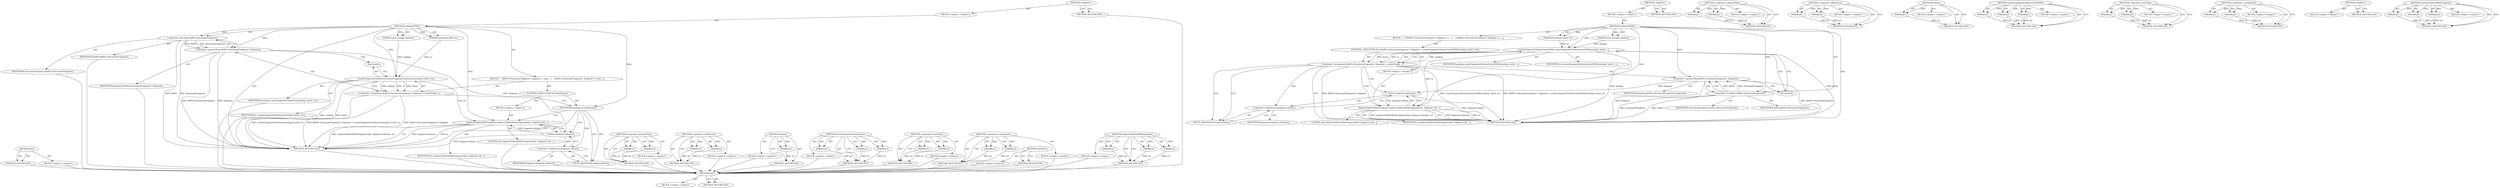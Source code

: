 digraph "replaceChildrenWithFragment" {
vulnerable_72 [label=<(METHOD,host)>];
vulnerable_73 [label=<(BLOCK,&lt;empty&gt;,&lt;empty&gt;)>];
vulnerable_74 [label=<(METHOD_RETURN,ANY)>];
vulnerable_6 [label=<(METHOD,&lt;global&gt;)<SUB>1</SUB>>];
vulnerable_7 [label=<(BLOCK,&lt;empty&gt;,&lt;empty&gt;)<SUB>1</SUB>>];
vulnerable_8 [label=<(METHOD,setInnerHTML)<SUB>1</SUB>>];
vulnerable_9 [label=<(PARAM,const String&amp; markup)<SUB>1</SUB>>];
vulnerable_10 [label=<(PARAM,ExceptionCode&amp; ec)<SUB>1</SUB>>];
vulnerable_11 [label=<(BLOCK,{
    RefPtr&lt;DocumentFragment&gt; fragment = creat...,{
    RefPtr&lt;DocumentFragment&gt; fragment = creat...)<SUB>2</SUB>>];
vulnerable_12 [label=<(&lt;operator&gt;.assignment,RefPtr&lt;DocumentFragment&gt; fragment = createFragm...)<SUB>3</SUB>>];
vulnerable_13 [label=<(&lt;operator&gt;.greaterThan,RefPtr&lt;DocumentFragment&gt; fragment)<SUB>3</SUB>>];
vulnerable_14 [label=<(&lt;operator&gt;.lessThan,RefPtr&lt;DocumentFragment)<SUB>3</SUB>>];
vulnerable_15 [label=<(IDENTIFIER,RefPtr,RefPtr&lt;DocumentFragment)<SUB>3</SUB>>];
vulnerable_16 [label=<(IDENTIFIER,DocumentFragment,RefPtr&lt;DocumentFragment)<SUB>3</SUB>>];
vulnerable_17 [label=<(IDENTIFIER,fragment,RefPtr&lt;DocumentFragment&gt; fragment)<SUB>3</SUB>>];
vulnerable_18 [label=<(createFragmentFromSource,createFragmentFromSource(markup, host(), ec))<SUB>3</SUB>>];
vulnerable_19 [label=<(IDENTIFIER,markup,createFragmentFromSource(markup, host(), ec))<SUB>3</SUB>>];
vulnerable_20 [label=<(host,host())<SUB>3</SUB>>];
vulnerable_21 [label=<(IDENTIFIER,ec,createFragmentFromSource(markup, host(), ec))<SUB>3</SUB>>];
vulnerable_22 [label=<(CONTROL_STRUCTURE,IF,if (fragment))<SUB>4</SUB>>];
vulnerable_23 [label=<(IDENTIFIER,fragment,if (fragment))<SUB>4</SUB>>];
vulnerable_24 [label=<(BLOCK,&lt;empty&gt;,&lt;empty&gt;)<SUB>5</SUB>>];
vulnerable_25 [label=<(replaceChildrenWithFragment,replaceChildrenWithFragment(this, fragment.rele...)<SUB>5</SUB>>];
vulnerable_26 [label=<(LITERAL,this,replaceChildrenWithFragment(this, fragment.rele...)<SUB>5</SUB>>];
vulnerable_27 [label=<(release,fragment.release())<SUB>5</SUB>>];
vulnerable_28 [label=<(&lt;operator&gt;.fieldAccess,fragment.release)<SUB>5</SUB>>];
vulnerable_29 [label=<(IDENTIFIER,fragment,fragment.release())<SUB>5</SUB>>];
vulnerable_30 [label=<(FIELD_IDENTIFIER,release,release)<SUB>5</SUB>>];
vulnerable_31 [label=<(IDENTIFIER,ec,replaceChildrenWithFragment(this, fragment.rele...)<SUB>5</SUB>>];
vulnerable_32 [label=<(METHOD_RETURN,void)<SUB>1</SUB>>];
vulnerable_34 [label=<(METHOD_RETURN,ANY)<SUB>1</SUB>>];
vulnerable_56 [label=<(METHOD,&lt;operator&gt;.greaterThan)>];
vulnerable_57 [label=<(PARAM,p1)>];
vulnerable_58 [label=<(PARAM,p2)>];
vulnerable_59 [label=<(BLOCK,&lt;empty&gt;,&lt;empty&gt;)>];
vulnerable_60 [label=<(METHOD_RETURN,ANY)>];
vulnerable_85 [label=<(METHOD,&lt;operator&gt;.fieldAccess)>];
vulnerable_86 [label=<(PARAM,p1)>];
vulnerable_87 [label=<(PARAM,p2)>];
vulnerable_88 [label=<(BLOCK,&lt;empty&gt;,&lt;empty&gt;)>];
vulnerable_89 [label=<(METHOD_RETURN,ANY)>];
vulnerable_81 [label=<(METHOD,release)>];
vulnerable_82 [label=<(PARAM,p1)>];
vulnerable_83 [label=<(BLOCK,&lt;empty&gt;,&lt;empty&gt;)>];
vulnerable_84 [label=<(METHOD_RETURN,ANY)>];
vulnerable_66 [label=<(METHOD,createFragmentFromSource)>];
vulnerable_67 [label=<(PARAM,p1)>];
vulnerable_68 [label=<(PARAM,p2)>];
vulnerable_69 [label=<(PARAM,p3)>];
vulnerable_70 [label=<(BLOCK,&lt;empty&gt;,&lt;empty&gt;)>];
vulnerable_71 [label=<(METHOD_RETURN,ANY)>];
vulnerable_61 [label=<(METHOD,&lt;operator&gt;.lessThan)>];
vulnerable_62 [label=<(PARAM,p1)>];
vulnerable_63 [label=<(PARAM,p2)>];
vulnerable_64 [label=<(BLOCK,&lt;empty&gt;,&lt;empty&gt;)>];
vulnerable_65 [label=<(METHOD_RETURN,ANY)>];
vulnerable_51 [label=<(METHOD,&lt;operator&gt;.assignment)>];
vulnerable_52 [label=<(PARAM,p1)>];
vulnerable_53 [label=<(PARAM,p2)>];
vulnerable_54 [label=<(BLOCK,&lt;empty&gt;,&lt;empty&gt;)>];
vulnerable_55 [label=<(METHOD_RETURN,ANY)>];
vulnerable_45 [label=<(METHOD,&lt;global&gt;)<SUB>1</SUB>>];
vulnerable_46 [label=<(BLOCK,&lt;empty&gt;,&lt;empty&gt;)>];
vulnerable_47 [label=<(METHOD_RETURN,ANY)>];
vulnerable_75 [label=<(METHOD,replaceChildrenWithFragment)>];
vulnerable_76 [label=<(PARAM,p1)>];
vulnerable_77 [label=<(PARAM,p2)>];
vulnerable_78 [label=<(PARAM,p3)>];
vulnerable_79 [label=<(BLOCK,&lt;empty&gt;,&lt;empty&gt;)>];
vulnerable_80 [label=<(METHOD_RETURN,ANY)>];
fixed_71 [label=<(METHOD,host)>];
fixed_72 [label=<(BLOCK,&lt;empty&gt;,&lt;empty&gt;)>];
fixed_73 [label=<(METHOD_RETURN,ANY)>];
fixed_6 [label=<(METHOD,&lt;global&gt;)<SUB>1</SUB>>];
fixed_7 [label=<(BLOCK,&lt;empty&gt;,&lt;empty&gt;)<SUB>1</SUB>>];
fixed_8 [label=<(METHOD,setInnerHTML)<SUB>1</SUB>>];
fixed_9 [label=<(PARAM,const String&amp; markup)<SUB>1</SUB>>];
fixed_10 [label=<(PARAM,ExceptionCode&amp; ec)<SUB>1</SUB>>];
fixed_11 [label=<(BLOCK,{
    if (RefPtr&lt;DocumentFragment&gt; fragment = c...,{
    if (RefPtr&lt;DocumentFragment&gt; fragment = c...)<SUB>2</SUB>>];
fixed_12 [label=<(CONTROL_STRUCTURE,IF,if (RefPtr&lt;DocumentFragment&gt; fragment = createFragmentForInnerOuterHTML(markup, host(), ec)))<SUB>3</SUB>>];
fixed_13 [label=<(&lt;operator&gt;.assignment,RefPtr&lt;DocumentFragment&gt; fragment = createFragm...)<SUB>3</SUB>>];
fixed_14 [label=<(&lt;operator&gt;.greaterThan,RefPtr&lt;DocumentFragment&gt; fragment)<SUB>3</SUB>>];
fixed_15 [label=<(&lt;operator&gt;.lessThan,RefPtr&lt;DocumentFragment)<SUB>3</SUB>>];
fixed_16 [label=<(IDENTIFIER,RefPtr,RefPtr&lt;DocumentFragment)<SUB>3</SUB>>];
fixed_17 [label=<(IDENTIFIER,DocumentFragment,RefPtr&lt;DocumentFragment)<SUB>3</SUB>>];
fixed_18 [label=<(IDENTIFIER,fragment,RefPtr&lt;DocumentFragment&gt; fragment)<SUB>3</SUB>>];
fixed_19 [label=<(createFragmentForInnerOuterHTML,createFragmentForInnerOuterHTML(markup, host(),...)<SUB>3</SUB>>];
fixed_20 [label=<(IDENTIFIER,markup,createFragmentForInnerOuterHTML(markup, host(),...)<SUB>3</SUB>>];
fixed_21 [label=<(host,host())<SUB>3</SUB>>];
fixed_22 [label=<(IDENTIFIER,ec,createFragmentForInnerOuterHTML(markup, host(),...)<SUB>3</SUB>>];
fixed_23 [label=<(BLOCK,&lt;empty&gt;,&lt;empty&gt;)<SUB>4</SUB>>];
fixed_24 [label=<(replaceChildrenWithFragment,replaceChildrenWithFragment(this, fragment.rele...)<SUB>4</SUB>>];
fixed_25 [label=<(LITERAL,this,replaceChildrenWithFragment(this, fragment.rele...)<SUB>4</SUB>>];
fixed_26 [label=<(release,fragment.release())<SUB>4</SUB>>];
fixed_27 [label=<(&lt;operator&gt;.fieldAccess,fragment.release)<SUB>4</SUB>>];
fixed_28 [label=<(IDENTIFIER,fragment,fragment.release())<SUB>4</SUB>>];
fixed_29 [label=<(FIELD_IDENTIFIER,release,release)<SUB>4</SUB>>];
fixed_30 [label=<(IDENTIFIER,ec,replaceChildrenWithFragment(this, fragment.rele...)<SUB>4</SUB>>];
fixed_31 [label=<(METHOD_RETURN,void)<SUB>1</SUB>>];
fixed_33 [label=<(METHOD_RETURN,ANY)<SUB>1</SUB>>];
fixed_55 [label=<(METHOD,&lt;operator&gt;.greaterThan)>];
fixed_56 [label=<(PARAM,p1)>];
fixed_57 [label=<(PARAM,p2)>];
fixed_58 [label=<(BLOCK,&lt;empty&gt;,&lt;empty&gt;)>];
fixed_59 [label=<(METHOD_RETURN,ANY)>];
fixed_84 [label=<(METHOD,&lt;operator&gt;.fieldAccess)>];
fixed_85 [label=<(PARAM,p1)>];
fixed_86 [label=<(PARAM,p2)>];
fixed_87 [label=<(BLOCK,&lt;empty&gt;,&lt;empty&gt;)>];
fixed_88 [label=<(METHOD_RETURN,ANY)>];
fixed_80 [label=<(METHOD,release)>];
fixed_81 [label=<(PARAM,p1)>];
fixed_82 [label=<(BLOCK,&lt;empty&gt;,&lt;empty&gt;)>];
fixed_83 [label=<(METHOD_RETURN,ANY)>];
fixed_65 [label=<(METHOD,createFragmentForInnerOuterHTML)>];
fixed_66 [label=<(PARAM,p1)>];
fixed_67 [label=<(PARAM,p2)>];
fixed_68 [label=<(PARAM,p3)>];
fixed_69 [label=<(BLOCK,&lt;empty&gt;,&lt;empty&gt;)>];
fixed_70 [label=<(METHOD_RETURN,ANY)>];
fixed_60 [label=<(METHOD,&lt;operator&gt;.lessThan)>];
fixed_61 [label=<(PARAM,p1)>];
fixed_62 [label=<(PARAM,p2)>];
fixed_63 [label=<(BLOCK,&lt;empty&gt;,&lt;empty&gt;)>];
fixed_64 [label=<(METHOD_RETURN,ANY)>];
fixed_50 [label=<(METHOD,&lt;operator&gt;.assignment)>];
fixed_51 [label=<(PARAM,p1)>];
fixed_52 [label=<(PARAM,p2)>];
fixed_53 [label=<(BLOCK,&lt;empty&gt;,&lt;empty&gt;)>];
fixed_54 [label=<(METHOD_RETURN,ANY)>];
fixed_44 [label=<(METHOD,&lt;global&gt;)<SUB>1</SUB>>];
fixed_45 [label=<(BLOCK,&lt;empty&gt;,&lt;empty&gt;)>];
fixed_46 [label=<(METHOD_RETURN,ANY)>];
fixed_74 [label=<(METHOD,replaceChildrenWithFragment)>];
fixed_75 [label=<(PARAM,p1)>];
fixed_76 [label=<(PARAM,p2)>];
fixed_77 [label=<(PARAM,p3)>];
fixed_78 [label=<(BLOCK,&lt;empty&gt;,&lt;empty&gt;)>];
fixed_79 [label=<(METHOD_RETURN,ANY)>];
vulnerable_72 -> vulnerable_73  [key=0, label="AST: "];
vulnerable_72 -> vulnerable_74  [key=0, label="AST: "];
vulnerable_72 -> vulnerable_74  [key=1, label="CFG: "];
vulnerable_73 -> fixed_71  [key=0];
vulnerable_74 -> fixed_71  [key=0];
vulnerable_6 -> vulnerable_7  [key=0, label="AST: "];
vulnerable_6 -> vulnerable_34  [key=0, label="AST: "];
vulnerable_6 -> vulnerable_34  [key=1, label="CFG: "];
vulnerable_7 -> vulnerable_8  [key=0, label="AST: "];
vulnerable_8 -> vulnerable_9  [key=0, label="AST: "];
vulnerable_8 -> vulnerable_9  [key=1, label="DDG: "];
vulnerable_8 -> vulnerable_10  [key=0, label="AST: "];
vulnerable_8 -> vulnerable_10  [key=1, label="DDG: "];
vulnerable_8 -> vulnerable_11  [key=0, label="AST: "];
vulnerable_8 -> vulnerable_32  [key=0, label="AST: "];
vulnerable_8 -> vulnerable_14  [key=0, label="CFG: "];
vulnerable_8 -> vulnerable_14  [key=1, label="DDG: "];
vulnerable_8 -> vulnerable_23  [key=0, label="DDG: "];
vulnerable_8 -> vulnerable_13  [key=0, label="DDG: "];
vulnerable_8 -> vulnerable_18  [key=0, label="DDG: "];
vulnerable_8 -> vulnerable_25  [key=0, label="DDG: "];
vulnerable_9 -> vulnerable_18  [key=0, label="DDG: markup"];
vulnerable_10 -> vulnerable_18  [key=0, label="DDG: ec"];
vulnerable_11 -> vulnerable_12  [key=0, label="AST: "];
vulnerable_11 -> vulnerable_22  [key=0, label="AST: "];
vulnerable_12 -> vulnerable_13  [key=0, label="AST: "];
vulnerable_12 -> vulnerable_18  [key=0, label="AST: "];
vulnerable_12 -> vulnerable_23  [key=0, label="CFG: "];
vulnerable_12 -> vulnerable_32  [key=0, label="DDG: RefPtr&lt;DocumentFragment&gt; fragment"];
vulnerable_12 -> vulnerable_32  [key=1, label="DDG: createFragmentFromSource(markup, host(), ec)"];
vulnerable_12 -> vulnerable_32  [key=2, label="DDG: RefPtr&lt;DocumentFragment&gt; fragment = createFragmentFromSource(markup, host(), ec)"];
vulnerable_13 -> vulnerable_14  [key=0, label="AST: "];
vulnerable_13 -> vulnerable_17  [key=0, label="AST: "];
vulnerable_13 -> vulnerable_20  [key=0, label="CFG: "];
vulnerable_13 -> vulnerable_32  [key=0, label="DDG: RefPtr&lt;DocumentFragment"];
vulnerable_13 -> vulnerable_32  [key=1, label="DDG: fragment"];
vulnerable_13 -> vulnerable_27  [key=0, label="DDG: fragment"];
vulnerable_14 -> vulnerable_15  [key=0, label="AST: "];
vulnerable_14 -> vulnerable_16  [key=0, label="AST: "];
vulnerable_14 -> vulnerable_13  [key=0, label="CFG: "];
vulnerable_14 -> vulnerable_13  [key=1, label="DDG: RefPtr"];
vulnerable_14 -> vulnerable_13  [key=2, label="DDG: DocumentFragment"];
vulnerable_14 -> vulnerable_32  [key=0, label="DDG: RefPtr"];
vulnerable_14 -> vulnerable_32  [key=1, label="DDG: DocumentFragment"];
vulnerable_15 -> fixed_71  [key=0];
vulnerable_16 -> fixed_71  [key=0];
vulnerable_17 -> fixed_71  [key=0];
vulnerable_18 -> vulnerable_19  [key=0, label="AST: "];
vulnerable_18 -> vulnerable_20  [key=0, label="AST: "];
vulnerable_18 -> vulnerable_21  [key=0, label="AST: "];
vulnerable_18 -> vulnerable_12  [key=0, label="CFG: "];
vulnerable_18 -> vulnerable_12  [key=1, label="DDG: markup"];
vulnerable_18 -> vulnerable_12  [key=2, label="DDG: host()"];
vulnerable_18 -> vulnerable_12  [key=3, label="DDG: ec"];
vulnerable_18 -> vulnerable_32  [key=0, label="DDG: markup"];
vulnerable_18 -> vulnerable_32  [key=1, label="DDG: host()"];
vulnerable_18 -> vulnerable_25  [key=0, label="DDG: ec"];
vulnerable_19 -> fixed_71  [key=0];
vulnerable_20 -> vulnerable_18  [key=0, label="CFG: "];
vulnerable_21 -> fixed_71  [key=0];
vulnerable_22 -> vulnerable_23  [key=0, label="AST: "];
vulnerable_22 -> vulnerable_24  [key=0, label="AST: "];
vulnerable_23 -> vulnerable_32  [key=0, label="CFG: "];
vulnerable_23 -> vulnerable_30  [key=0, label="CFG: "];
vulnerable_23 -> vulnerable_30  [key=1, label="CDG: "];
vulnerable_23 -> vulnerable_25  [key=0, label="CDG: "];
vulnerable_23 -> vulnerable_28  [key=0, label="CDG: "];
vulnerable_23 -> vulnerable_27  [key=0, label="CDG: "];
vulnerable_24 -> vulnerable_25  [key=0, label="AST: "];
vulnerable_25 -> vulnerable_26  [key=0, label="AST: "];
vulnerable_25 -> vulnerable_27  [key=0, label="AST: "];
vulnerable_25 -> vulnerable_31  [key=0, label="AST: "];
vulnerable_25 -> vulnerable_32  [key=0, label="CFG: "];
vulnerable_25 -> vulnerable_32  [key=1, label="DDG: fragment.release()"];
vulnerable_25 -> vulnerable_32  [key=2, label="DDG: ec"];
vulnerable_25 -> vulnerable_32  [key=3, label="DDG: replaceChildrenWithFragment(this, fragment.release(), ec)"];
vulnerable_26 -> fixed_71  [key=0];
vulnerable_27 -> vulnerable_28  [key=0, label="AST: "];
vulnerable_27 -> vulnerable_25  [key=0, label="CFG: "];
vulnerable_27 -> vulnerable_25  [key=1, label="DDG: fragment.release"];
vulnerable_27 -> vulnerable_32  [key=0, label="DDG: fragment.release"];
vulnerable_28 -> vulnerable_29  [key=0, label="AST: "];
vulnerable_28 -> vulnerable_30  [key=0, label="AST: "];
vulnerable_28 -> vulnerable_27  [key=0, label="CFG: "];
vulnerable_29 -> fixed_71  [key=0];
vulnerable_30 -> vulnerable_28  [key=0, label="CFG: "];
vulnerable_31 -> fixed_71  [key=0];
vulnerable_32 -> fixed_71  [key=0];
vulnerable_34 -> fixed_71  [key=0];
vulnerable_56 -> vulnerable_57  [key=0, label="AST: "];
vulnerable_56 -> vulnerable_57  [key=1, label="DDG: "];
vulnerable_56 -> vulnerable_59  [key=0, label="AST: "];
vulnerable_56 -> vulnerable_58  [key=0, label="AST: "];
vulnerable_56 -> vulnerable_58  [key=1, label="DDG: "];
vulnerable_56 -> vulnerable_60  [key=0, label="AST: "];
vulnerable_56 -> vulnerable_60  [key=1, label="CFG: "];
vulnerable_57 -> vulnerable_60  [key=0, label="DDG: p1"];
vulnerable_58 -> vulnerable_60  [key=0, label="DDG: p2"];
vulnerable_59 -> fixed_71  [key=0];
vulnerable_60 -> fixed_71  [key=0];
vulnerable_85 -> vulnerable_86  [key=0, label="AST: "];
vulnerable_85 -> vulnerable_86  [key=1, label="DDG: "];
vulnerable_85 -> vulnerable_88  [key=0, label="AST: "];
vulnerable_85 -> vulnerable_87  [key=0, label="AST: "];
vulnerable_85 -> vulnerable_87  [key=1, label="DDG: "];
vulnerable_85 -> vulnerable_89  [key=0, label="AST: "];
vulnerable_85 -> vulnerable_89  [key=1, label="CFG: "];
vulnerable_86 -> vulnerable_89  [key=0, label="DDG: p1"];
vulnerable_87 -> vulnerable_89  [key=0, label="DDG: p2"];
vulnerable_88 -> fixed_71  [key=0];
vulnerable_89 -> fixed_71  [key=0];
vulnerable_81 -> vulnerable_82  [key=0, label="AST: "];
vulnerable_81 -> vulnerable_82  [key=1, label="DDG: "];
vulnerable_81 -> vulnerable_83  [key=0, label="AST: "];
vulnerable_81 -> vulnerable_84  [key=0, label="AST: "];
vulnerable_81 -> vulnerable_84  [key=1, label="CFG: "];
vulnerable_82 -> vulnerable_84  [key=0, label="DDG: p1"];
vulnerable_83 -> fixed_71  [key=0];
vulnerable_84 -> fixed_71  [key=0];
vulnerable_66 -> vulnerable_67  [key=0, label="AST: "];
vulnerable_66 -> vulnerable_67  [key=1, label="DDG: "];
vulnerable_66 -> vulnerable_70  [key=0, label="AST: "];
vulnerable_66 -> vulnerable_68  [key=0, label="AST: "];
vulnerable_66 -> vulnerable_68  [key=1, label="DDG: "];
vulnerable_66 -> vulnerable_71  [key=0, label="AST: "];
vulnerable_66 -> vulnerable_71  [key=1, label="CFG: "];
vulnerable_66 -> vulnerable_69  [key=0, label="AST: "];
vulnerable_66 -> vulnerable_69  [key=1, label="DDG: "];
vulnerable_67 -> vulnerable_71  [key=0, label="DDG: p1"];
vulnerable_68 -> vulnerable_71  [key=0, label="DDG: p2"];
vulnerable_69 -> vulnerable_71  [key=0, label="DDG: p3"];
vulnerable_70 -> fixed_71  [key=0];
vulnerable_71 -> fixed_71  [key=0];
vulnerable_61 -> vulnerable_62  [key=0, label="AST: "];
vulnerable_61 -> vulnerable_62  [key=1, label="DDG: "];
vulnerable_61 -> vulnerable_64  [key=0, label="AST: "];
vulnerable_61 -> vulnerable_63  [key=0, label="AST: "];
vulnerable_61 -> vulnerable_63  [key=1, label="DDG: "];
vulnerable_61 -> vulnerable_65  [key=0, label="AST: "];
vulnerable_61 -> vulnerable_65  [key=1, label="CFG: "];
vulnerable_62 -> vulnerable_65  [key=0, label="DDG: p1"];
vulnerable_63 -> vulnerable_65  [key=0, label="DDG: p2"];
vulnerable_64 -> fixed_71  [key=0];
vulnerable_65 -> fixed_71  [key=0];
vulnerable_51 -> vulnerable_52  [key=0, label="AST: "];
vulnerable_51 -> vulnerable_52  [key=1, label="DDG: "];
vulnerable_51 -> vulnerable_54  [key=0, label="AST: "];
vulnerable_51 -> vulnerable_53  [key=0, label="AST: "];
vulnerable_51 -> vulnerable_53  [key=1, label="DDG: "];
vulnerable_51 -> vulnerable_55  [key=0, label="AST: "];
vulnerable_51 -> vulnerable_55  [key=1, label="CFG: "];
vulnerable_52 -> vulnerable_55  [key=0, label="DDG: p1"];
vulnerable_53 -> vulnerable_55  [key=0, label="DDG: p2"];
vulnerable_54 -> fixed_71  [key=0];
vulnerable_55 -> fixed_71  [key=0];
vulnerable_45 -> vulnerable_46  [key=0, label="AST: "];
vulnerable_45 -> vulnerable_47  [key=0, label="AST: "];
vulnerable_45 -> vulnerable_47  [key=1, label="CFG: "];
vulnerable_46 -> fixed_71  [key=0];
vulnerable_47 -> fixed_71  [key=0];
vulnerable_75 -> vulnerable_76  [key=0, label="AST: "];
vulnerable_75 -> vulnerable_76  [key=1, label="DDG: "];
vulnerable_75 -> vulnerable_79  [key=0, label="AST: "];
vulnerable_75 -> vulnerable_77  [key=0, label="AST: "];
vulnerable_75 -> vulnerable_77  [key=1, label="DDG: "];
vulnerable_75 -> vulnerable_80  [key=0, label="AST: "];
vulnerable_75 -> vulnerable_80  [key=1, label="CFG: "];
vulnerable_75 -> vulnerable_78  [key=0, label="AST: "];
vulnerable_75 -> vulnerable_78  [key=1, label="DDG: "];
vulnerable_76 -> vulnerable_80  [key=0, label="DDG: p1"];
vulnerable_77 -> vulnerable_80  [key=0, label="DDG: p2"];
vulnerable_78 -> vulnerable_80  [key=0, label="DDG: p3"];
vulnerable_79 -> fixed_71  [key=0];
vulnerable_80 -> fixed_71  [key=0];
fixed_71 -> fixed_72  [key=0, label="AST: "];
fixed_71 -> fixed_73  [key=0, label="AST: "];
fixed_71 -> fixed_73  [key=1, label="CFG: "];
fixed_6 -> fixed_7  [key=0, label="AST: "];
fixed_6 -> fixed_33  [key=0, label="AST: "];
fixed_6 -> fixed_33  [key=1, label="CFG: "];
fixed_7 -> fixed_8  [key=0, label="AST: "];
fixed_8 -> fixed_9  [key=0, label="AST: "];
fixed_8 -> fixed_9  [key=1, label="DDG: "];
fixed_8 -> fixed_10  [key=0, label="AST: "];
fixed_8 -> fixed_10  [key=1, label="DDG: "];
fixed_8 -> fixed_11  [key=0, label="AST: "];
fixed_8 -> fixed_31  [key=0, label="AST: "];
fixed_8 -> fixed_15  [key=0, label="CFG: "];
fixed_8 -> fixed_15  [key=1, label="DDG: "];
fixed_8 -> fixed_14  [key=0, label="DDG: "];
fixed_8 -> fixed_19  [key=0, label="DDG: "];
fixed_8 -> fixed_24  [key=0, label="DDG: "];
fixed_9 -> fixed_19  [key=0, label="DDG: markup"];
fixed_10 -> fixed_19  [key=0, label="DDG: ec"];
fixed_11 -> fixed_12  [key=0, label="AST: "];
fixed_12 -> fixed_13  [key=0, label="AST: "];
fixed_12 -> fixed_23  [key=0, label="AST: "];
fixed_13 -> fixed_14  [key=0, label="AST: "];
fixed_13 -> fixed_19  [key=0, label="AST: "];
fixed_13 -> fixed_31  [key=0, label="CFG: "];
fixed_13 -> fixed_31  [key=1, label="DDG: RefPtr&lt;DocumentFragment&gt; fragment"];
fixed_13 -> fixed_31  [key=2, label="DDG: createFragmentForInnerOuterHTML(markup, host(), ec)"];
fixed_13 -> fixed_31  [key=3, label="DDG: RefPtr&lt;DocumentFragment&gt; fragment = createFragmentForInnerOuterHTML(markup, host(), ec)"];
fixed_13 -> fixed_29  [key=0, label="CFG: "];
fixed_13 -> fixed_29  [key=1, label="CDG: "];
fixed_13 -> fixed_24  [key=0, label="CDG: "];
fixed_13 -> fixed_26  [key=0, label="CDG: "];
fixed_13 -> fixed_27  [key=0, label="CDG: "];
fixed_14 -> fixed_15  [key=0, label="AST: "];
fixed_14 -> fixed_18  [key=0, label="AST: "];
fixed_14 -> fixed_21  [key=0, label="CFG: "];
fixed_14 -> fixed_31  [key=0, label="DDG: RefPtr&lt;DocumentFragment"];
fixed_14 -> fixed_31  [key=1, label="DDG: fragment"];
fixed_14 -> fixed_26  [key=0, label="DDG: fragment"];
fixed_15 -> fixed_16  [key=0, label="AST: "];
fixed_15 -> fixed_17  [key=0, label="AST: "];
fixed_15 -> fixed_14  [key=0, label="CFG: "];
fixed_15 -> fixed_14  [key=1, label="DDG: RefPtr"];
fixed_15 -> fixed_14  [key=2, label="DDG: DocumentFragment"];
fixed_15 -> fixed_31  [key=0, label="DDG: RefPtr"];
fixed_15 -> fixed_31  [key=1, label="DDG: DocumentFragment"];
fixed_19 -> fixed_20  [key=0, label="AST: "];
fixed_19 -> fixed_21  [key=0, label="AST: "];
fixed_19 -> fixed_22  [key=0, label="AST: "];
fixed_19 -> fixed_13  [key=0, label="CFG: "];
fixed_19 -> fixed_13  [key=1, label="DDG: markup"];
fixed_19 -> fixed_13  [key=2, label="DDG: host()"];
fixed_19 -> fixed_13  [key=3, label="DDG: ec"];
fixed_19 -> fixed_31  [key=0, label="DDG: markup"];
fixed_19 -> fixed_31  [key=1, label="DDG: host()"];
fixed_19 -> fixed_24  [key=0, label="DDG: ec"];
fixed_21 -> fixed_19  [key=0, label="CFG: "];
fixed_23 -> fixed_24  [key=0, label="AST: "];
fixed_24 -> fixed_25  [key=0, label="AST: "];
fixed_24 -> fixed_26  [key=0, label="AST: "];
fixed_24 -> fixed_30  [key=0, label="AST: "];
fixed_24 -> fixed_31  [key=0, label="CFG: "];
fixed_24 -> fixed_31  [key=1, label="DDG: fragment.release()"];
fixed_24 -> fixed_31  [key=2, label="DDG: ec"];
fixed_24 -> fixed_31  [key=3, label="DDG: replaceChildrenWithFragment(this, fragment.release(), ec)"];
fixed_26 -> fixed_27  [key=0, label="AST: "];
fixed_26 -> fixed_24  [key=0, label="CFG: "];
fixed_26 -> fixed_24  [key=1, label="DDG: fragment.release"];
fixed_26 -> fixed_31  [key=0, label="DDG: fragment.release"];
fixed_27 -> fixed_28  [key=0, label="AST: "];
fixed_27 -> fixed_29  [key=0, label="AST: "];
fixed_27 -> fixed_26  [key=0, label="CFG: "];
fixed_29 -> fixed_27  [key=0, label="CFG: "];
fixed_55 -> fixed_56  [key=0, label="AST: "];
fixed_55 -> fixed_56  [key=1, label="DDG: "];
fixed_55 -> fixed_58  [key=0, label="AST: "];
fixed_55 -> fixed_57  [key=0, label="AST: "];
fixed_55 -> fixed_57  [key=1, label="DDG: "];
fixed_55 -> fixed_59  [key=0, label="AST: "];
fixed_55 -> fixed_59  [key=1, label="CFG: "];
fixed_56 -> fixed_59  [key=0, label="DDG: p1"];
fixed_57 -> fixed_59  [key=0, label="DDG: p2"];
fixed_84 -> fixed_85  [key=0, label="AST: "];
fixed_84 -> fixed_85  [key=1, label="DDG: "];
fixed_84 -> fixed_87  [key=0, label="AST: "];
fixed_84 -> fixed_86  [key=0, label="AST: "];
fixed_84 -> fixed_86  [key=1, label="DDG: "];
fixed_84 -> fixed_88  [key=0, label="AST: "];
fixed_84 -> fixed_88  [key=1, label="CFG: "];
fixed_85 -> fixed_88  [key=0, label="DDG: p1"];
fixed_86 -> fixed_88  [key=0, label="DDG: p2"];
fixed_80 -> fixed_81  [key=0, label="AST: "];
fixed_80 -> fixed_81  [key=1, label="DDG: "];
fixed_80 -> fixed_82  [key=0, label="AST: "];
fixed_80 -> fixed_83  [key=0, label="AST: "];
fixed_80 -> fixed_83  [key=1, label="CFG: "];
fixed_81 -> fixed_83  [key=0, label="DDG: p1"];
fixed_65 -> fixed_66  [key=0, label="AST: "];
fixed_65 -> fixed_66  [key=1, label="DDG: "];
fixed_65 -> fixed_69  [key=0, label="AST: "];
fixed_65 -> fixed_67  [key=0, label="AST: "];
fixed_65 -> fixed_67  [key=1, label="DDG: "];
fixed_65 -> fixed_70  [key=0, label="AST: "];
fixed_65 -> fixed_70  [key=1, label="CFG: "];
fixed_65 -> fixed_68  [key=0, label="AST: "];
fixed_65 -> fixed_68  [key=1, label="DDG: "];
fixed_66 -> fixed_70  [key=0, label="DDG: p1"];
fixed_67 -> fixed_70  [key=0, label="DDG: p2"];
fixed_68 -> fixed_70  [key=0, label="DDG: p3"];
fixed_60 -> fixed_61  [key=0, label="AST: "];
fixed_60 -> fixed_61  [key=1, label="DDG: "];
fixed_60 -> fixed_63  [key=0, label="AST: "];
fixed_60 -> fixed_62  [key=0, label="AST: "];
fixed_60 -> fixed_62  [key=1, label="DDG: "];
fixed_60 -> fixed_64  [key=0, label="AST: "];
fixed_60 -> fixed_64  [key=1, label="CFG: "];
fixed_61 -> fixed_64  [key=0, label="DDG: p1"];
fixed_62 -> fixed_64  [key=0, label="DDG: p2"];
fixed_50 -> fixed_51  [key=0, label="AST: "];
fixed_50 -> fixed_51  [key=1, label="DDG: "];
fixed_50 -> fixed_53  [key=0, label="AST: "];
fixed_50 -> fixed_52  [key=0, label="AST: "];
fixed_50 -> fixed_52  [key=1, label="DDG: "];
fixed_50 -> fixed_54  [key=0, label="AST: "];
fixed_50 -> fixed_54  [key=1, label="CFG: "];
fixed_51 -> fixed_54  [key=0, label="DDG: p1"];
fixed_52 -> fixed_54  [key=0, label="DDG: p2"];
fixed_44 -> fixed_45  [key=0, label="AST: "];
fixed_44 -> fixed_46  [key=0, label="AST: "];
fixed_44 -> fixed_46  [key=1, label="CFG: "];
fixed_74 -> fixed_75  [key=0, label="AST: "];
fixed_74 -> fixed_75  [key=1, label="DDG: "];
fixed_74 -> fixed_78  [key=0, label="AST: "];
fixed_74 -> fixed_76  [key=0, label="AST: "];
fixed_74 -> fixed_76  [key=1, label="DDG: "];
fixed_74 -> fixed_79  [key=0, label="AST: "];
fixed_74 -> fixed_79  [key=1, label="CFG: "];
fixed_74 -> fixed_77  [key=0, label="AST: "];
fixed_74 -> fixed_77  [key=1, label="DDG: "];
fixed_75 -> fixed_79  [key=0, label="DDG: p1"];
fixed_76 -> fixed_79  [key=0, label="DDG: p2"];
fixed_77 -> fixed_79  [key=0, label="DDG: p3"];
}
